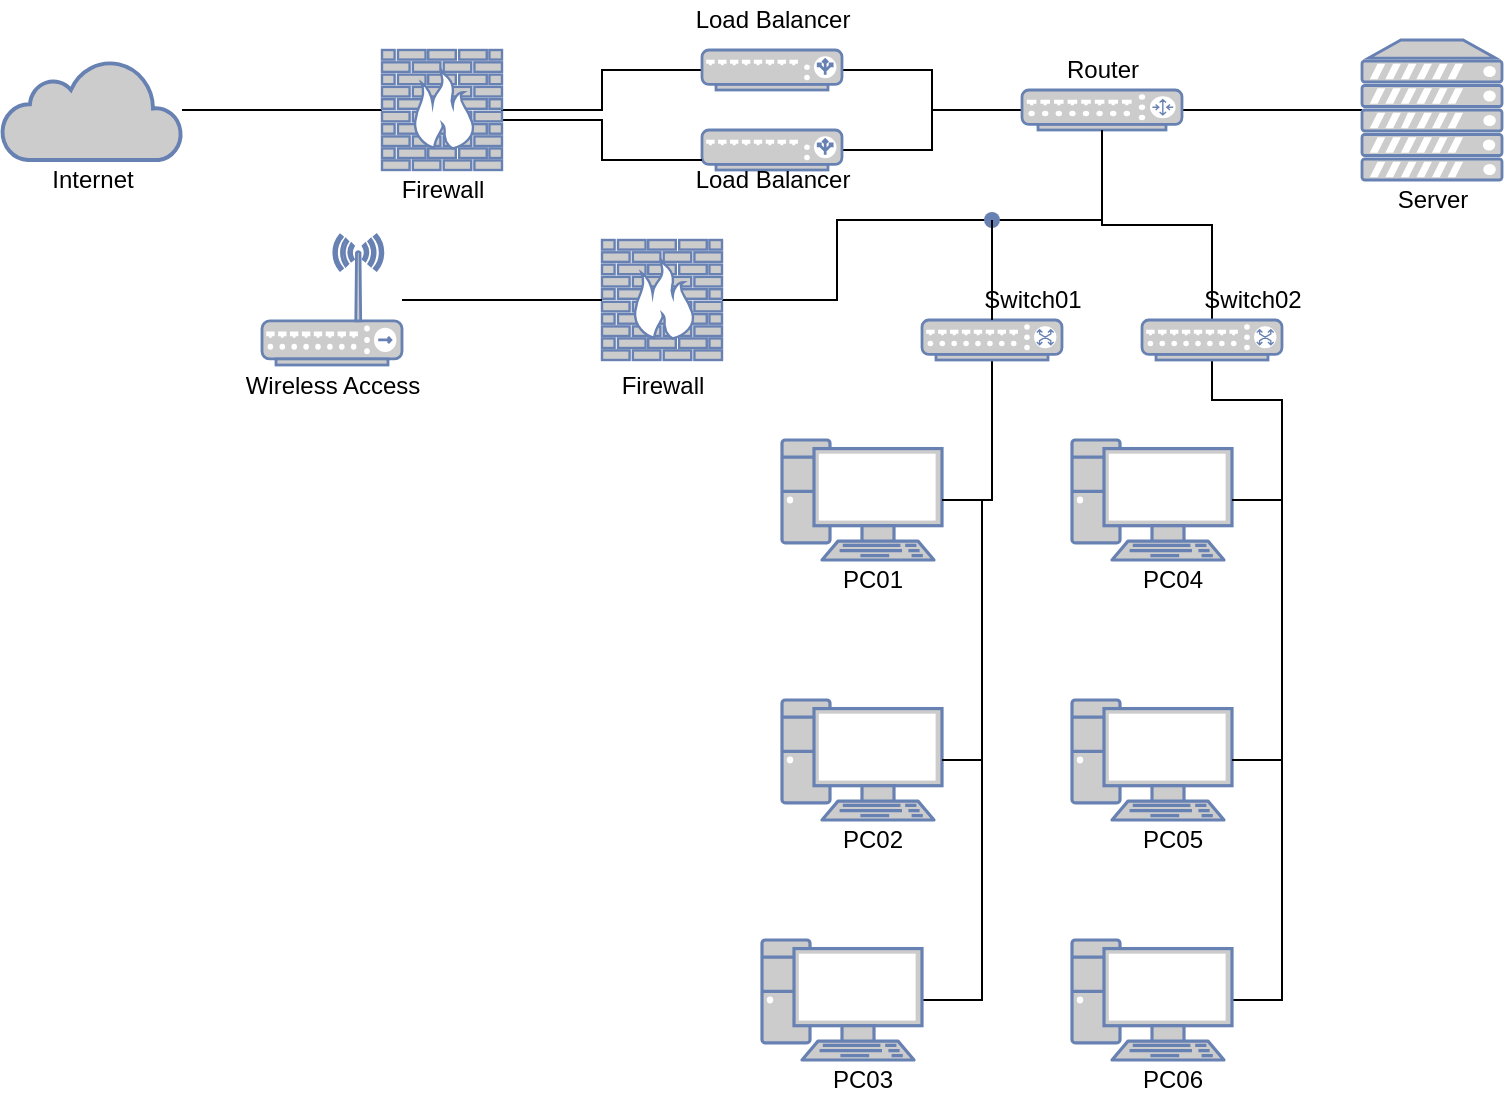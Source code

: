 <mxfile version="14.9.5" type="github">
  <diagram id="kfHV1j_dpcef2ELhQrf5" name="Page-1">
    <mxGraphModel dx="1420" dy="1215" grid="1" gridSize="10" guides="1" tooltips="1" connect="1" arrows="1" fold="1" page="1" pageScale="1" pageWidth="850" pageHeight="1100" math="0" shadow="0">
      <root>
        <mxCell id="0" />
        <mxCell id="1" parent="0" />
        <mxCell id="eiqkezpwlkMFHpgXi5a6-1" value="" style="html=1;outlineConnect=0;fillColor=#CCCCCC;strokeColor=#6881B3;gradientColor=none;gradientDirection=north;strokeWidth=2;shape=mxgraph.networks.cloud;fontColor=#ffffff;" parent="1" vertex="1">
          <mxGeometry x="30" y="130" width="90" height="50" as="geometry" />
        </mxCell>
        <mxCell id="eiqkezpwlkMFHpgXi5a6-23" value="" style="edgeStyle=orthogonalEdgeStyle;rounded=0;orthogonalLoop=1;jettySize=auto;html=1;endArrow=none;endFill=0;" parent="1" source="eiqkezpwlkMFHpgXi5a6-2" target="eiqkezpwlkMFHpgXi5a6-17" edge="1">
          <mxGeometry relative="1" as="geometry" />
        </mxCell>
        <mxCell id="eiqkezpwlkMFHpgXi5a6-26" value="" style="edgeStyle=orthogonalEdgeStyle;rounded=0;orthogonalLoop=1;jettySize=auto;html=1;endArrow=none;endFill=0;" parent="1" source="eiqkezpwlkMFHpgXi5a6-2" target="eiqkezpwlkMFHpgXi5a6-16" edge="1">
          <mxGeometry relative="1" as="geometry" />
        </mxCell>
        <mxCell id="eiqkezpwlkMFHpgXi5a6-2" value="" style="fontColor=#0066CC;verticalAlign=top;verticalLabelPosition=bottom;labelPosition=center;align=center;html=1;outlineConnect=0;fillColor=#CCCCCC;strokeColor=#6881B3;gradientColor=none;gradientDirection=north;strokeWidth=2;shape=mxgraph.networks.load_balancer;" parent="1" vertex="1">
          <mxGeometry x="380" y="125" width="70" height="20" as="geometry" />
        </mxCell>
        <mxCell id="eiqkezpwlkMFHpgXi5a6-40" value="" style="edgeStyle=orthogonalEdgeStyle;rounded=0;orthogonalLoop=1;jettySize=auto;html=1;endArrow=none;endFill=0;" parent="1" source="eiqkezpwlkMFHpgXi5a6-7" target="eiqkezpwlkMFHpgXi5a6-30" edge="1">
          <mxGeometry relative="1" as="geometry">
            <Array as="points">
              <mxPoint x="670" y="350" />
              <mxPoint x="670" y="300" />
              <mxPoint x="635" y="300" />
            </Array>
          </mxGeometry>
        </mxCell>
        <mxCell id="eiqkezpwlkMFHpgXi5a6-7" value="" style="fontColor=#0066CC;verticalAlign=top;verticalLabelPosition=bottom;labelPosition=center;align=center;html=1;outlineConnect=0;fillColor=#CCCCCC;strokeColor=#6881B3;gradientColor=none;gradientDirection=north;strokeWidth=2;shape=mxgraph.networks.pc;" parent="1" vertex="1">
          <mxGeometry x="565" y="320" width="80" height="60" as="geometry" />
        </mxCell>
        <mxCell id="eiqkezpwlkMFHpgXi5a6-25" value="" style="edgeStyle=orthogonalEdgeStyle;rounded=0;orthogonalLoop=1;jettySize=auto;html=1;endArrow=none;endFill=0;" parent="1" source="eiqkezpwlkMFHpgXi5a6-10" target="eiqkezpwlkMFHpgXi5a6-16" edge="1">
          <mxGeometry relative="1" as="geometry" />
        </mxCell>
        <mxCell id="eiqkezpwlkMFHpgXi5a6-10" value="" style="fontColor=#0066CC;verticalAlign=top;verticalLabelPosition=bottom;labelPosition=center;align=center;html=1;outlineConnect=0;fillColor=#CCCCCC;strokeColor=#6881B3;gradientColor=none;gradientDirection=north;strokeWidth=2;shape=mxgraph.networks.load_balancer;" parent="1" vertex="1">
          <mxGeometry x="380" y="165" width="70" height="20" as="geometry" />
        </mxCell>
        <mxCell id="eiqkezpwlkMFHpgXi5a6-39" value="" style="edgeStyle=orthogonalEdgeStyle;rounded=0;orthogonalLoop=1;jettySize=auto;html=1;endArrow=none;endFill=0;" parent="1" source="eiqkezpwlkMFHpgXi5a6-11" target="eiqkezpwlkMFHpgXi5a6-7" edge="1">
          <mxGeometry relative="1" as="geometry">
            <Array as="points">
              <mxPoint x="670" y="480" />
              <mxPoint x="670" y="350" />
            </Array>
          </mxGeometry>
        </mxCell>
        <mxCell id="eiqkezpwlkMFHpgXi5a6-11" value="" style="fontColor=#0066CC;verticalAlign=top;verticalLabelPosition=bottom;labelPosition=center;align=center;html=1;outlineConnect=0;fillColor=#CCCCCC;strokeColor=#6881B3;gradientColor=none;gradientDirection=north;strokeWidth=2;shape=mxgraph.networks.pc;" parent="1" vertex="1">
          <mxGeometry x="565" y="450" width="80" height="60" as="geometry" />
        </mxCell>
        <mxCell id="eiqkezpwlkMFHpgXi5a6-38" value="" style="edgeStyle=orthogonalEdgeStyle;rounded=0;orthogonalLoop=1;jettySize=auto;html=1;endArrow=none;endFill=0;" parent="1" source="eiqkezpwlkMFHpgXi5a6-12" target="eiqkezpwlkMFHpgXi5a6-11" edge="1">
          <mxGeometry relative="1" as="geometry">
            <Array as="points">
              <mxPoint x="670" y="600" />
              <mxPoint x="670" y="480" />
            </Array>
          </mxGeometry>
        </mxCell>
        <mxCell id="eiqkezpwlkMFHpgXi5a6-12" value="" style="fontColor=#0066CC;verticalAlign=top;verticalLabelPosition=bottom;labelPosition=center;align=center;html=1;outlineConnect=0;fillColor=#CCCCCC;strokeColor=#6881B3;gradientColor=none;gradientDirection=north;strokeWidth=2;shape=mxgraph.networks.pc;" parent="1" vertex="1">
          <mxGeometry x="565" y="570" width="80" height="60" as="geometry" />
        </mxCell>
        <mxCell id="eiqkezpwlkMFHpgXi5a6-13" value="" style="fontColor=#0066CC;verticalAlign=top;verticalLabelPosition=bottom;labelPosition=center;align=center;html=1;outlineConnect=0;fillColor=#CCCCCC;strokeColor=#6881B3;gradientColor=none;gradientDirection=north;strokeWidth=2;shape=mxgraph.networks.pc;" parent="1" vertex="1">
          <mxGeometry x="420" y="320" width="80" height="60" as="geometry" />
        </mxCell>
        <mxCell id="eiqkezpwlkMFHpgXi5a6-37" value="" style="edgeStyle=orthogonalEdgeStyle;rounded=0;orthogonalLoop=1;jettySize=auto;html=1;endArrow=none;endFill=0;" parent="1" source="eiqkezpwlkMFHpgXi5a6-14" target="eiqkezpwlkMFHpgXi5a6-13" edge="1">
          <mxGeometry relative="1" as="geometry">
            <Array as="points">
              <mxPoint x="520" y="480" />
              <mxPoint x="520" y="350" />
            </Array>
          </mxGeometry>
        </mxCell>
        <mxCell id="eiqkezpwlkMFHpgXi5a6-14" value="" style="fontColor=#0066CC;verticalAlign=top;verticalLabelPosition=bottom;labelPosition=center;align=center;html=1;outlineConnect=0;fillColor=#CCCCCC;strokeColor=#6881B3;gradientColor=none;gradientDirection=north;strokeWidth=2;shape=mxgraph.networks.pc;" parent="1" vertex="1">
          <mxGeometry x="420" y="450" width="80" height="60" as="geometry" />
        </mxCell>
        <mxCell id="eiqkezpwlkMFHpgXi5a6-36" value="" style="edgeStyle=orthogonalEdgeStyle;rounded=0;orthogonalLoop=1;jettySize=auto;html=1;endArrow=none;endFill=0;" parent="1" source="eiqkezpwlkMFHpgXi5a6-15" target="eiqkezpwlkMFHpgXi5a6-14" edge="1">
          <mxGeometry relative="1" as="geometry">
            <Array as="points">
              <mxPoint x="520" y="600" />
              <mxPoint x="520" y="480" />
            </Array>
          </mxGeometry>
        </mxCell>
        <mxCell id="eiqkezpwlkMFHpgXi5a6-15" value="" style="fontColor=#0066CC;verticalAlign=top;verticalLabelPosition=bottom;labelPosition=center;align=center;html=1;outlineConnect=0;fillColor=#CCCCCC;strokeColor=#6881B3;gradientColor=none;gradientDirection=north;strokeWidth=2;shape=mxgraph.networks.pc;" parent="1" vertex="1">
          <mxGeometry x="410" y="570" width="80" height="60" as="geometry" />
        </mxCell>
        <mxCell id="eiqkezpwlkMFHpgXi5a6-27" value="" style="edgeStyle=orthogonalEdgeStyle;rounded=0;orthogonalLoop=1;jettySize=auto;html=1;endArrow=none;endFill=0;" parent="1" source="eiqkezpwlkMFHpgXi5a6-16" target="eiqkezpwlkMFHpgXi5a6-19" edge="1">
          <mxGeometry relative="1" as="geometry" />
        </mxCell>
        <mxCell id="eiqkezpwlkMFHpgXi5a6-31" value="" style="edgeStyle=orthogonalEdgeStyle;rounded=0;orthogonalLoop=1;jettySize=auto;html=1;endArrow=none;endFill=0;" parent="1" source="eiqkezpwlkMFHpgXi5a6-16" target="eiqkezpwlkMFHpgXi5a6-30" edge="1">
          <mxGeometry relative="1" as="geometry" />
        </mxCell>
        <mxCell id="eiqkezpwlkMFHpgXi5a6-16" value="" style="fontColor=#0066CC;verticalAlign=top;verticalLabelPosition=bottom;labelPosition=center;align=center;html=1;outlineConnect=0;fillColor=#CCCCCC;strokeColor=#6881B3;gradientColor=none;gradientDirection=north;strokeWidth=2;shape=mxgraph.networks.router;" parent="1" vertex="1">
          <mxGeometry x="540" y="145" width="80" height="20" as="geometry" />
        </mxCell>
        <mxCell id="eiqkezpwlkMFHpgXi5a6-22" value="" style="edgeStyle=orthogonalEdgeStyle;rounded=0;orthogonalLoop=1;jettySize=auto;html=1;exitX=1;exitY=0.5;exitDx=0;exitDy=0;exitPerimeter=0;endArrow=none;endFill=0;" parent="1" source="eiqkezpwlkMFHpgXi5a6-17" target="eiqkezpwlkMFHpgXi5a6-10" edge="1">
          <mxGeometry relative="1" as="geometry">
            <Array as="points">
              <mxPoint x="330" y="160" />
              <mxPoint x="330" y="180" />
            </Array>
          </mxGeometry>
        </mxCell>
        <mxCell id="eiqkezpwlkMFHpgXi5a6-24" value="" style="edgeStyle=orthogonalEdgeStyle;rounded=0;orthogonalLoop=1;jettySize=auto;html=1;endArrow=none;endFill=0;" parent="1" source="eiqkezpwlkMFHpgXi5a6-17" target="eiqkezpwlkMFHpgXi5a6-1" edge="1">
          <mxGeometry relative="1" as="geometry" />
        </mxCell>
        <mxCell id="eiqkezpwlkMFHpgXi5a6-17" value="" style="fontColor=#0066CC;verticalAlign=top;verticalLabelPosition=bottom;labelPosition=center;align=center;html=1;outlineConnect=0;fillColor=#CCCCCC;strokeColor=#6881B3;gradientColor=none;gradientDirection=north;strokeWidth=2;shape=mxgraph.networks.firewall;" parent="1" vertex="1">
          <mxGeometry x="220" y="125" width="60" height="60" as="geometry" />
        </mxCell>
        <mxCell id="eiqkezpwlkMFHpgXi5a6-47" value="" style="edgeStyle=orthogonalEdgeStyle;rounded=0;orthogonalLoop=1;jettySize=auto;html=1;endArrow=none;endFill=0;" parent="1" source="eiqkezpwlkMFHpgXi5a6-18" target="eiqkezpwlkMFHpgXi5a6-46" edge="1">
          <mxGeometry relative="1" as="geometry" />
        </mxCell>
        <mxCell id="eiqkezpwlkMFHpgXi5a6-18" value="" style="fontColor=#0066CC;verticalAlign=top;verticalLabelPosition=bottom;labelPosition=center;align=center;html=1;outlineConnect=0;fillColor=#CCCCCC;strokeColor=#6881B3;gradientColor=none;gradientDirection=north;strokeWidth=2;shape=mxgraph.networks.firewall;" parent="1" vertex="1">
          <mxGeometry x="330" y="220" width="60" height="60" as="geometry" />
        </mxCell>
        <mxCell id="eiqkezpwlkMFHpgXi5a6-19" value="" style="fontColor=#0066CC;verticalAlign=top;verticalLabelPosition=bottom;labelPosition=center;align=center;html=1;outlineConnect=0;fillColor=#CCCCCC;strokeColor=#6881B3;gradientColor=none;gradientDirection=north;strokeWidth=2;shape=mxgraph.networks.server;" parent="1" vertex="1">
          <mxGeometry x="710" y="120" width="70" height="70" as="geometry" />
        </mxCell>
        <mxCell id="eiqkezpwlkMFHpgXi5a6-41" value="" style="edgeStyle=orthogonalEdgeStyle;rounded=0;orthogonalLoop=1;jettySize=auto;html=1;endArrow=none;endFill=0;" parent="1" source="eiqkezpwlkMFHpgXi5a6-28" target="eiqkezpwlkMFHpgXi5a6-18" edge="1">
          <mxGeometry relative="1" as="geometry" />
        </mxCell>
        <mxCell id="eiqkezpwlkMFHpgXi5a6-28" value="" style="fontColor=#0066CC;verticalAlign=top;verticalLabelPosition=bottom;labelPosition=center;align=center;html=1;outlineConnect=0;fillColor=#CCCCCC;strokeColor=#6881B3;gradientColor=none;gradientDirection=north;strokeWidth=2;shape=mxgraph.networks.wireless_hub;" parent="1" vertex="1">
          <mxGeometry x="160" y="217.5" width="70" height="65" as="geometry" />
        </mxCell>
        <mxCell id="eiqkezpwlkMFHpgXi5a6-32" value="" style="edgeStyle=orthogonalEdgeStyle;rounded=0;orthogonalLoop=1;jettySize=auto;html=1;endArrow=none;endFill=0;startArrow=none;" parent="1" source="eiqkezpwlkMFHpgXi5a6-46" target="eiqkezpwlkMFHpgXi5a6-16" edge="1">
          <mxGeometry relative="1" as="geometry">
            <Array as="points">
              <mxPoint x="580" y="210" />
            </Array>
          </mxGeometry>
        </mxCell>
        <mxCell id="eiqkezpwlkMFHpgXi5a6-33" value="" style="edgeStyle=orthogonalEdgeStyle;rounded=0;orthogonalLoop=1;jettySize=auto;html=1;endArrow=none;endFill=0;" parent="1" source="eiqkezpwlkMFHpgXi5a6-29" target="eiqkezpwlkMFHpgXi5a6-13" edge="1">
          <mxGeometry relative="1" as="geometry">
            <Array as="points">
              <mxPoint x="525" y="350" />
            </Array>
          </mxGeometry>
        </mxCell>
        <mxCell id="eiqkezpwlkMFHpgXi5a6-29" value="" style="fontColor=#0066CC;verticalAlign=top;verticalLabelPosition=bottom;labelPosition=center;align=center;html=1;outlineConnect=0;fillColor=#CCCCCC;strokeColor=#6881B3;gradientColor=none;gradientDirection=north;strokeWidth=2;shape=mxgraph.networks.switch;" parent="1" vertex="1">
          <mxGeometry x="490" y="260" width="70" height="20" as="geometry" />
        </mxCell>
        <mxCell id="eiqkezpwlkMFHpgXi5a6-30" value="" style="fontColor=#0066CC;verticalAlign=top;verticalLabelPosition=bottom;labelPosition=center;align=center;html=1;outlineConnect=0;fillColor=#CCCCCC;strokeColor=#6881B3;gradientColor=none;gradientDirection=north;strokeWidth=2;shape=mxgraph.networks.switch;" parent="1" vertex="1">
          <mxGeometry x="600" y="260" width="70" height="20" as="geometry" />
        </mxCell>
        <mxCell id="eiqkezpwlkMFHpgXi5a6-46" value="" style="shape=waypoint;size=6;pointerEvents=1;points=[];fillColor=#CCCCCC;resizable=0;rotatable=0;perimeter=centerPerimeter;snapToPoint=1;fontColor=#0066CC;verticalAlign=top;strokeColor=#6881B3;strokeWidth=2;gradientDirection=north;" parent="1" vertex="1">
          <mxGeometry x="505" y="190" width="40" height="40" as="geometry" />
        </mxCell>
        <mxCell id="eiqkezpwlkMFHpgXi5a6-48" value="" style="edgeStyle=orthogonalEdgeStyle;rounded=0;orthogonalLoop=1;jettySize=auto;html=1;endArrow=none;endFill=0;" parent="1" source="eiqkezpwlkMFHpgXi5a6-29" target="eiqkezpwlkMFHpgXi5a6-46" edge="1">
          <mxGeometry relative="1" as="geometry">
            <mxPoint x="525" y="260" as="sourcePoint" />
            <mxPoint x="580" y="165" as="targetPoint" />
          </mxGeometry>
        </mxCell>
        <mxCell id="XOZSIjonHwzN_15U6vq2-1" value="PC01" style="text;html=1;resizable=0;autosize=1;align=center;verticalAlign=middle;points=[];fillColor=none;strokeColor=none;rounded=0;" vertex="1" parent="1">
          <mxGeometry x="440" y="380" width="50" height="20" as="geometry" />
        </mxCell>
        <mxCell id="XOZSIjonHwzN_15U6vq2-2" value="PC04" style="text;html=1;resizable=0;autosize=1;align=center;verticalAlign=middle;points=[];fillColor=none;strokeColor=none;rounded=0;" vertex="1" parent="1">
          <mxGeometry x="590" y="380" width="50" height="20" as="geometry" />
        </mxCell>
        <mxCell id="XOZSIjonHwzN_15U6vq2-3" value="PC05" style="text;html=1;resizable=0;autosize=1;align=center;verticalAlign=middle;points=[];fillColor=none;strokeColor=none;rounded=0;" vertex="1" parent="1">
          <mxGeometry x="590" y="510" width="50" height="20" as="geometry" />
        </mxCell>
        <mxCell id="XOZSIjonHwzN_15U6vq2-4" value="PC02" style="text;html=1;resizable=0;autosize=1;align=center;verticalAlign=middle;points=[];fillColor=none;strokeColor=none;rounded=0;" vertex="1" parent="1">
          <mxGeometry x="440" y="510" width="50" height="20" as="geometry" />
        </mxCell>
        <mxCell id="XOZSIjonHwzN_15U6vq2-5" value="PC03" style="text;html=1;resizable=0;autosize=1;align=center;verticalAlign=middle;points=[];fillColor=none;strokeColor=none;rounded=0;" vertex="1" parent="1">
          <mxGeometry x="435" y="630" width="50" height="20" as="geometry" />
        </mxCell>
        <mxCell id="XOZSIjonHwzN_15U6vq2-6" value="PC06" style="text;html=1;resizable=0;autosize=1;align=center;verticalAlign=middle;points=[];fillColor=none;strokeColor=none;rounded=0;" vertex="1" parent="1">
          <mxGeometry x="590" y="630" width="50" height="20" as="geometry" />
        </mxCell>
        <mxCell id="XOZSIjonHwzN_15U6vq2-7" value="Server" style="text;html=1;resizable=0;autosize=1;align=center;verticalAlign=middle;points=[];fillColor=none;strokeColor=none;rounded=0;" vertex="1" parent="1">
          <mxGeometry x="720" y="190" width="50" height="20" as="geometry" />
        </mxCell>
        <mxCell id="XOZSIjonHwzN_15U6vq2-8" value="Router" style="text;html=1;resizable=0;autosize=1;align=center;verticalAlign=middle;points=[];fillColor=none;strokeColor=none;rounded=0;" vertex="1" parent="1">
          <mxGeometry x="555" y="125" width="50" height="20" as="geometry" />
        </mxCell>
        <mxCell id="XOZSIjonHwzN_15U6vq2-9" value="Firewall" style="text;html=1;resizable=0;autosize=1;align=center;verticalAlign=middle;points=[];fillColor=none;strokeColor=none;rounded=0;" vertex="1" parent="1">
          <mxGeometry x="330" y="282.5" width="60" height="20" as="geometry" />
        </mxCell>
        <mxCell id="XOZSIjonHwzN_15U6vq2-10" value="Load Balancer" style="text;html=1;resizable=0;autosize=1;align=center;verticalAlign=middle;points=[];fillColor=none;strokeColor=none;rounded=0;" vertex="1" parent="1">
          <mxGeometry x="370" y="180" width="90" height="20" as="geometry" />
        </mxCell>
        <mxCell id="XOZSIjonHwzN_15U6vq2-11" value="Load Balancer" style="text;html=1;resizable=0;autosize=1;align=center;verticalAlign=middle;points=[];fillColor=none;strokeColor=none;rounded=0;" vertex="1" parent="1">
          <mxGeometry x="370" y="100" width="90" height="20" as="geometry" />
        </mxCell>
        <mxCell id="XOZSIjonHwzN_15U6vq2-12" value="Firewall" style="text;html=1;resizable=0;autosize=1;align=center;verticalAlign=middle;points=[];fillColor=none;strokeColor=none;rounded=0;" vertex="1" parent="1">
          <mxGeometry x="220" y="185" width="60" height="20" as="geometry" />
        </mxCell>
        <mxCell id="XOZSIjonHwzN_15U6vq2-13" value="Wireless Access" style="text;html=1;resizable=0;autosize=1;align=center;verticalAlign=middle;points=[];fillColor=none;strokeColor=none;rounded=0;" vertex="1" parent="1">
          <mxGeometry x="145" y="282.5" width="100" height="20" as="geometry" />
        </mxCell>
        <mxCell id="XOZSIjonHwzN_15U6vq2-14" value="Internet" style="text;html=1;resizable=0;autosize=1;align=center;verticalAlign=middle;points=[];fillColor=none;strokeColor=none;rounded=0;" vertex="1" parent="1">
          <mxGeometry x="45" y="180" width="60" height="20" as="geometry" />
        </mxCell>
        <mxCell id="XOZSIjonHwzN_15U6vq2-15" value="Switch01" style="text;html=1;resizable=0;autosize=1;align=center;verticalAlign=middle;points=[];fillColor=none;strokeColor=none;rounded=0;" vertex="1" parent="1">
          <mxGeometry x="515" y="240" width="60" height="20" as="geometry" />
        </mxCell>
        <mxCell id="XOZSIjonHwzN_15U6vq2-16" value="Switch02" style="text;html=1;resizable=0;autosize=1;align=center;verticalAlign=middle;points=[];fillColor=none;strokeColor=none;rounded=0;" vertex="1" parent="1">
          <mxGeometry x="625" y="240" width="60" height="20" as="geometry" />
        </mxCell>
      </root>
    </mxGraphModel>
  </diagram>
</mxfile>
